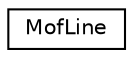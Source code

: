 digraph "Graphical Class Hierarchy"
{
  edge [fontname="Helvetica",fontsize="10",labelfontname="Helvetica",labelfontsize="10"];
  node [fontname="Helvetica",fontsize="10",shape=record];
  rankdir="LR";
  Node0 [label="MofLine",height=0.2,width=0.4,color="black", fillcolor="white", style="filled",URL="$structMofLine.html",tooltip="Structure of a MofLine. "];
}
